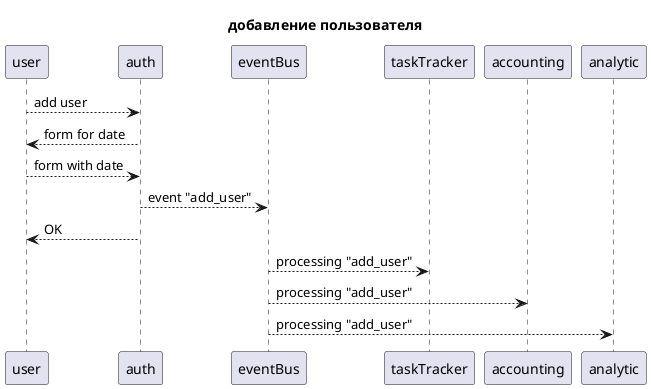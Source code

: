 @startuml new_user_flow

title добавление пользователя

!startsub addUser
user --> auth: add user
auth --> user: form for date
user --> auth: form with date
auth --> eventBus: event "add_user"
auth --> user: OK
eventBus --> taskTracker: processing "add_user"
eventBus --> accounting: processing "add_user"
eventBus --> analytic: processing "add_user"
!endsub

@enduml

@startuml login_flow

title авторизация пользователя

!startsub login
user --> auth: login
auth --> user: form for login/password
user --> auth: form with login/password
auth --> user: JWT token
!endsub

@enduml